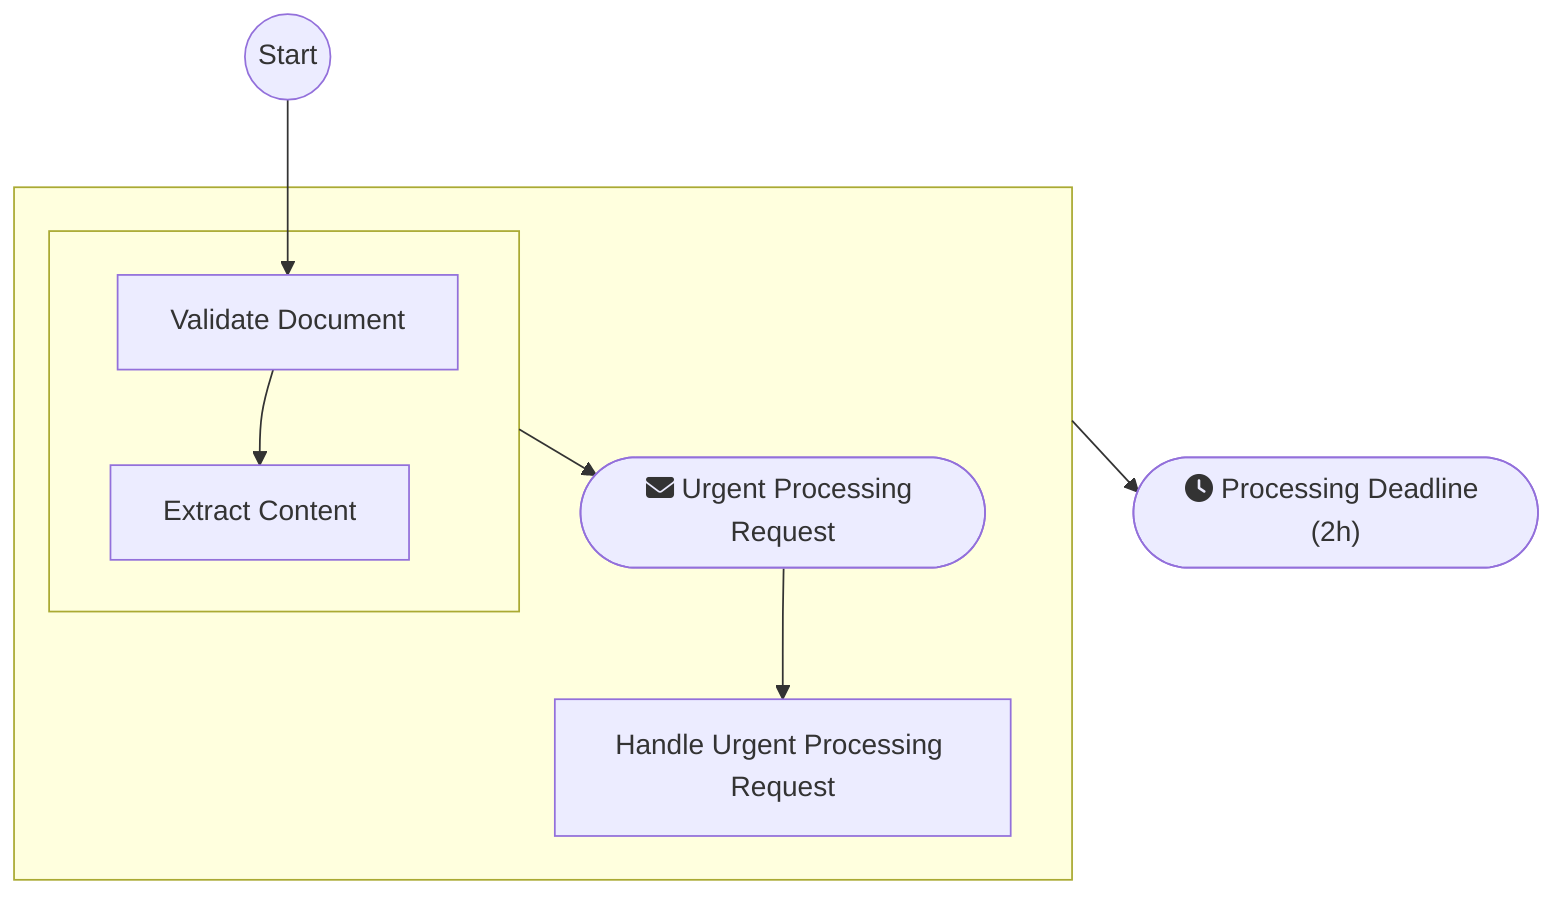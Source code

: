 flowchart TD
node0@{ shape: circle, label: "Start"}
node1["Validate Document"]
node0 --> node1
subgraph node2 [" "]
subgraph node3 [" "]
node4["Extract Content"]
node1 --> node4
end
node9@{ shape: stadium, label: "fa:fa-envelope Urgent Processing Request"}
node3 --> node9
node10["Handle Urgent Processing Request"]
node9 --> node10
end
node14@{ shape: stadium, label: "fa:fa-clock Processing Deadline (2h)"}
node2 --> node14